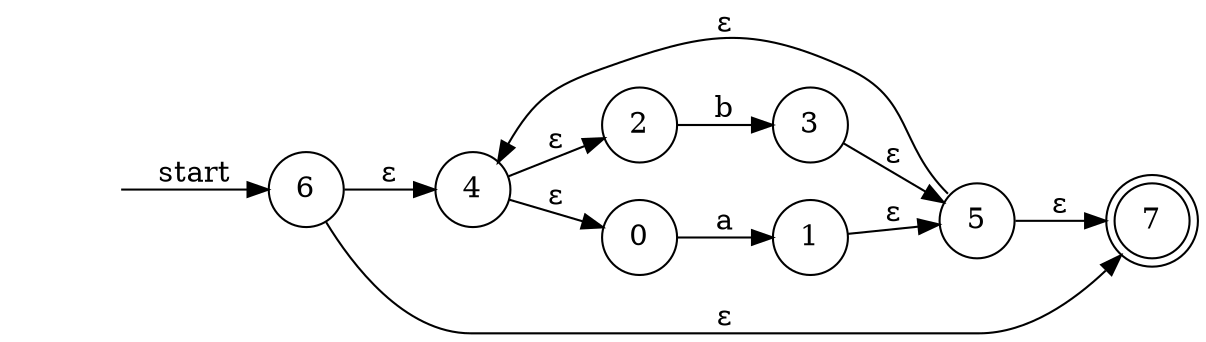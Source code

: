 digraph{
	rankdir = LR
	empty [label = "" color = white shape = none fontcolor = white style = invisible]
	A [label = "0" shape = circle]
	B [label = "1" shape = circle]
	C [label = "2" shape = circle]
	D [label = "3" shape = circle]
	E [label = "4" shape = circle]
	F [label = "5" shape = circle]
	G [label = "6" shape = circle]
	H [label = "7" shape = doublecircle]
	A -> B [label = "a" ]
	C -> D [label = "b" ]
	E -> {A, C} [label = "ɛ" ]
	{B, D} -> F [label = "ɛ" ]
	G -> E [label = "ɛ" weight = 2]
	F -> H [label = "ɛ" weight = 2]
	G -> H [label = "ɛ"]
	F:nw -> E:ne [label = "ɛ" ]
	empty -> G [label = "start"]
}
